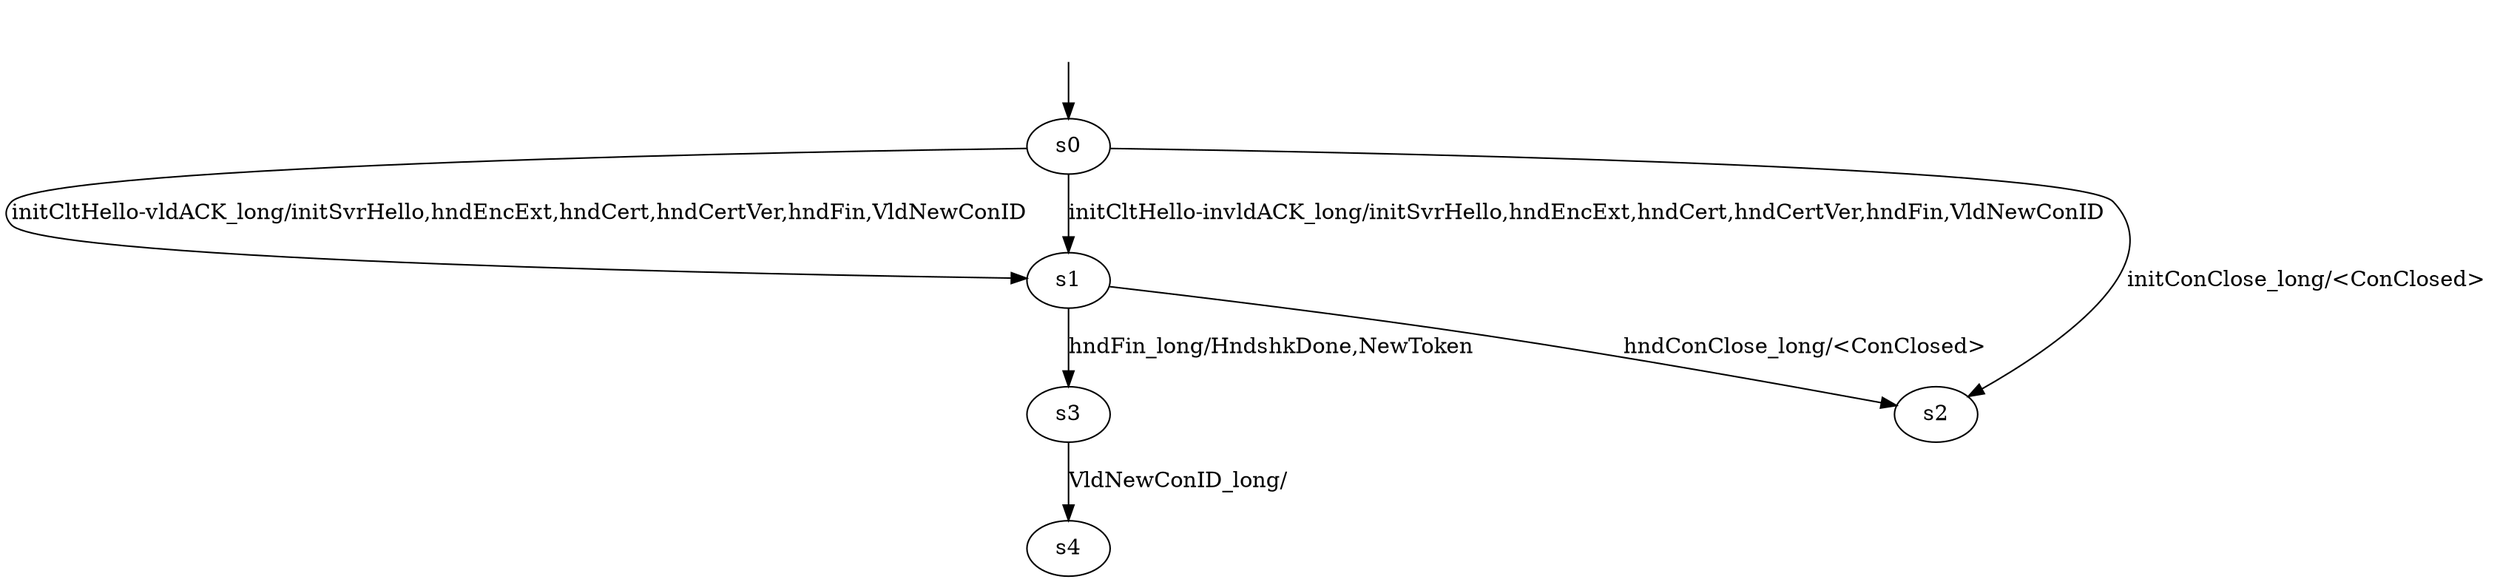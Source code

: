 digraph "quicgoModels/quicgo-B-l-0/learnedModel" {
s0 [label=s0];
s1 [label=s1];
s2 [label=s2];
s3 [label=s3];
s4 [label=s4];
s0 -> s2  [label="initConClose_long/<ConClosed> "];
s0 -> s1  [label="initCltHello-vldACK_long/initSvrHello,hndEncExt,hndCert,hndCertVer,hndFin,VldNewConID "];
s0 -> s1  [label="initCltHello-invldACK_long/initSvrHello,hndEncExt,hndCert,hndCertVer,hndFin,VldNewConID "];
s1 -> s3  [label="hndFin_long/HndshkDone,NewToken "];
s1 -> s2  [label="hndConClose_long/<ConClosed> "];
s3 -> s4  [label="VldNewConID_long/ "];
__start0 [label="", shape=none];
__start0 -> s0  [label=""];
}
